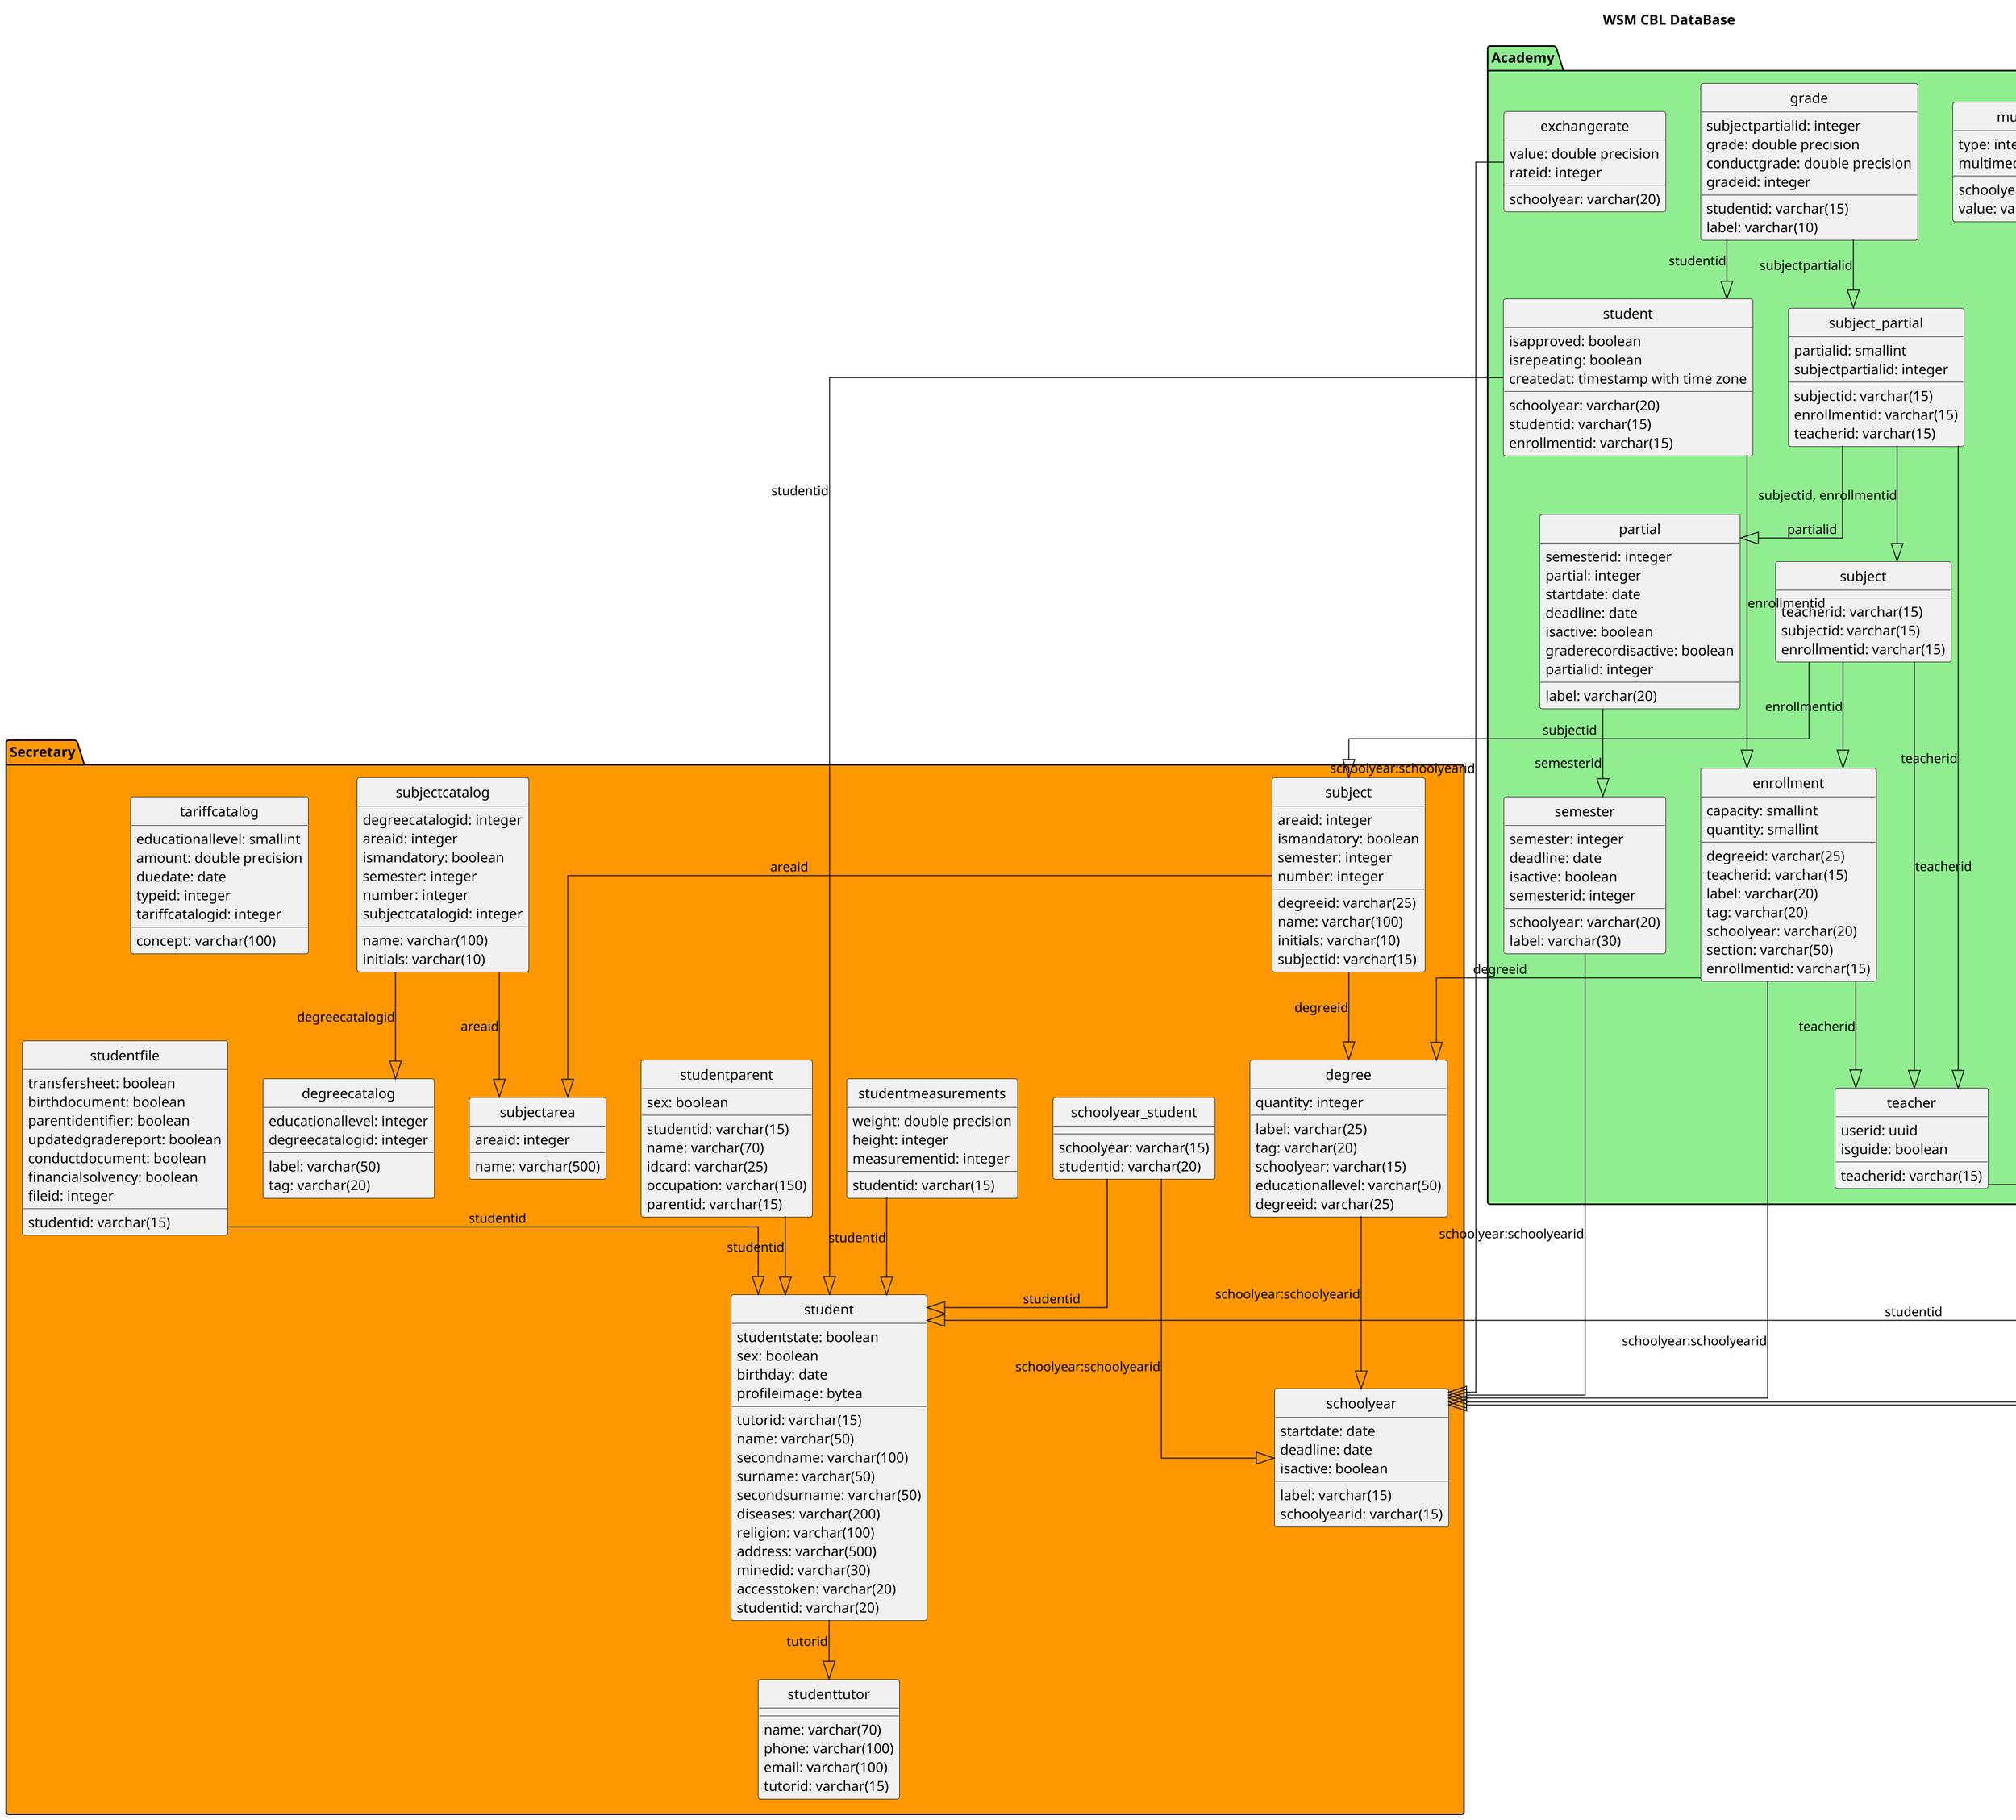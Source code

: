 @startuml

title WSM CBL DataBase
scale 2
hide circle
skinparam linetype ortho


' Config scheme
package Config #LightGray
{
    entity user
    {
        roleid: integer
        name: varchar(50)
        secondname: varchar(50)
        surname: varchar(50)
        secondsurname: varchar(50)
        email: varchar(100)
        password: varchar(100)
        userstate: boolean
        createdat: timestamp with time zone
        updatedat: timestamp with time zone
        userid: uuid
    }

    entity user_permission
    {
        userid: uuid
        permissionid: integer
    }

    entity permission
    {
        name: varchar(50)
        description: varchar(150)
        permissionid: integer
    }

    entity role
    {
        name: varchar(50)
        description: varchar(150)
        roleid: integer
    }

    entity role_permission
    {
        roleid: integer
        permissionid: integer
    }
}


' Secretary scheme
package Secretary #ff9800
{
    entity degree
    {
        label: varchar(25)
        tag: varchar(20)
        schoolyear: varchar(15)
        educationallevel: varchar(50)
        quantity: integer
        degreeid: varchar(25)
    }

    entity degreecatalog
    {
        label: varchar(50)
        tag: varchar(20)
        educationallevel: integer
        degreecatalogid: integer
    }

    entity student
    {
        tutorid: varchar(15)
        name: varchar(50)
        secondname: varchar(100)
        surname: varchar(50)
        secondsurname: varchar(50)
        studentstate: boolean
        sex: boolean
        birthday: date
        diseases: varchar(200)
        religion: varchar(100)
        address: varchar(500)
        minedid: varchar(30)
        profileimage: bytea
        accesstoken: varchar(20)
        studentid: varchar(20)
    }

    entity studentfile
    {
        studentid: varchar(15)
        transfersheet: boolean
        birthdocument: boolean
        parentidentifier: boolean
        updatedgradereport: boolean
        conductdocument: boolean
        financialsolvency: boolean
        fileid: integer
    }

    entity studentmeasurements {
        studentid: varchar(15)
        weight: double precision
        height: integer
        measurementid: integer
    }

    entity studentparent {
        studentid: varchar(15)
        sex: boolean
        name: varchar(70)
        idcard: varchar(25)
        occupation: varchar(150)
        parentid: varchar(15)
    }

    entity studenttutor {
        name: varchar(70)
        phone: varchar(100)
        email: varchar(100)
        tutorid: varchar(15)
    }

    entity subject {
        degreeid: varchar(25)
        areaid: integer
        name: varchar(100)
        ismandatory: boolean
        semester: integer
        initials: varchar(10)
        number: integer
        subjectid: varchar(15)
    }

    entity subjectarea {
        name: varchar(500)
        areaid: integer
    }

    entity subjectcatalog {
        degreecatalogid: integer
        areaid: integer
        name: varchar(100)
        ismandatory: boolean
        semester: integer
        initials: varchar(10)
        number: integer
        subjectcatalogid: integer
    }

    entity schoolyear {
        label: varchar(15)
        startdate: date
        deadline: date
        isactive: boolean
        schoolyearid: varchar(15)
    }

    entity schoolyear_student
    {
        schoolyear: varchar(15)
        studentid: varchar(20)
    }

    entity tariffcatalog {
        educationallevel: smallint
        concept: varchar(100)
        amount: double precision
        duedate: date
        typeid: integer
        tariffcatalogid: integer
    }
}

' Accounting scheme
package Accounting #LightBlue
{
    entity cashier
    {
       userid: uuid
       cashierid: varchar(15)
    }

    entity debthistory
    {
       schoolyear: varchar(20)
       subamount: double precision
       arrear: double precision
       amount: double precision
       debtbalance: double precision
       ispaid: boolean
       studentid: varchar(20)
       tariffid: integer
    }

    entity tariff {
        schoolyear: varchar(20)
        educationallevel: smallint
        concept: varchar(200)
        amount: double precision
        duedate: date
        late: boolean
        typeid: integer
        tariffid: integer
    }

    entity discount {
       description: varchar(200)
       tag: varchar(50)
       discountid: smallint
    }

    entity discounteducationallevel {
       discountid: integer
       educationallevel: smallint
       amount: double precision
       del: integer
    }

    entity student {
        discountel: integer
        educationallevel: smallint
        studentid: varchar(20)
    }

    entity tarifftype {
        description: varchar(50)
        typeid: integer
    }

    entity transaction {
        number: integer
        total: double precision
        date: timestamp with time zone
        studentid: varchar(15)
        cashierid: varchar(15)
        transactionid: varchar(20)
    }

    entity transaction_tariff {
        amount: double precision
        transactionid: varchar(15)
        tariffid: integer
    }
}

' Academy scheme
package Academy #LightGreen
{
    entity enrollment
    {
        degreeid: varchar(25)
        teacherid: varchar(15)
        label: varchar(20)
        tag: varchar(20)
        schoolyear: varchar(20)
        section: varchar(50)
        capacity: smallint
        quantity: smallint
        enrollmentid: varchar(15)
    }

    entity exchangerate
    {
        schoolyear: varchar(20)
        value: double precision
        rateid: integer
    }

    entity grade
    {
        studentid: varchar(15)
        subjectpartialid: integer
        grade: double precision
        conductgrade: double precision
        label: varchar(10)
        gradeid: integer
    }

    entity multimedia
    {
        schoolyear: varchar(15)
        type: integer
        value: varchar(1500)
        multimediaid: integer
    }

    entity partial {
        semesterid: integer
        partial: integer
        startdate: date
        deadline: date
        isactive: boolean
        label: varchar(20)
        graderecordisactive: boolean
        partialid: integer
    }

    entity semester {
        schoolyear: varchar(20)
        semester: integer
        deadline: date
        isactive: boolean
        label: varchar(30)
        semesterid: integer
    }

    entity student {
        schoolyear: varchar(20)
        isapproved: boolean
        isrepeating: boolean
        createdat: timestamp with time zone
        studentid: varchar(15)
        enrollmentid: varchar(15)
    }

    entity subject {
        teacherid: varchar(15)
        subjectid: varchar(15)
        enrollmentid: varchar(15)
    }

    entity subject_partial {
        subjectid: varchar(15)
        enrollmentid: varchar(15)
        partialid: smallint
        teacherid: varchar(15)
        subjectpartialid: integer
    }

    entity teacher {
        userid: uuid
        isguide: boolean
        teacherid: varchar(15)
    }
}

cashier                   --|>  user                     : "userid"
debthistory               --|>  schoolyear               : "schoolyear:schoolyearid"
debthistory               --|>  Accounting.student       : "studentid"
debthistory               --|>  tariff                   : "tariffid"
degree                    --|>  schoolyear               : "schoolyear:schoolyearid"
discounteducationallevel  --|>  discount                 : "discountid"
enrollment                --|>  degree                   : "degreeid"
enrollment                --|>  schoolyear               : "schoolyear:schoolyearid"
enrollment                --|>  teacher                  : "teacherid"
exchangerate              --|>  schoolyear               : "schoolyear:schoolyearid"
grade                     --|>  Academy.student          : "studentid"
grade                     --|>  subject_partial          : "subjectpartialid"
multimedia                --|>  schoolyear               : "schoolyear:schoolyearid"
partial                   --|>  semester                 : "semesterid"
role_permission           --|>  permission               : "permissionid"
role_permission           --|>  role                     : "roleid"
schoolyear_student        --|>  schoolyear               : "schoolyear:schoolyearid"
schoolyear_student        --|>  Secretary.student        : "studentid"
semester                  --|>  schoolyear               : "schoolyear:schoolyearid"
Accounting.student        --|>  discounteducationallevel : "discountel:del"
Academy.student           --|>  enrollment               : "enrollmentid"
Academy.student           --|>  Secretary.student        : "studentid"
Accounting.student        --|>  Secretary.student        : "studentid"
Secretary.student         --|>  studenttutor             : "tutorid"
studentfile               --|>  Secretary.student        : "studentid"
studentmeasurements       --|>  Secretary.student        : "studentid"
studentparent             --|>  Secretary.student        : "studentid"
Secretary.subject         --|>  degree                   : "degreeid"
Academy.subject           --|>  enrollment               : "enrollmentid"
Academy.subject           --|>  Secretary.subject        : "subjectid"
Secretary.subject         --|>  subjectarea              : "areaid"
Academy.subject           --|>  teacher                  : "teacherid"
subject_partial           --|>  partial                  : "partialid"
subject_partial           --|>  Academy.subject          : "subjectid, enrollmentid"
subject_partial           --|>  teacher                  : "teacherid"
subjectcatalog            --|>  degreecatalog            : "degreecatalogid"
subjectcatalog            --|>  subjectarea              : "areaid"
tariff                    --|>  tarifftype               : "typeid"
teacher                   --|>  user                     : "userid"
transaction               --|>  cashier                  : "cashierid"
transaction               --|>  Accounting.student       : "studentid"
transaction_tariff        --|>  tariff                   : "tariffid"
transaction_tariff        --|>  transaction              : "transactionid"
user                      --|>  role                     : "roleid"
user_permission           --|>  permission               : "permissionid"
user_permission           --|>  user                     : "userid"
@enduml
